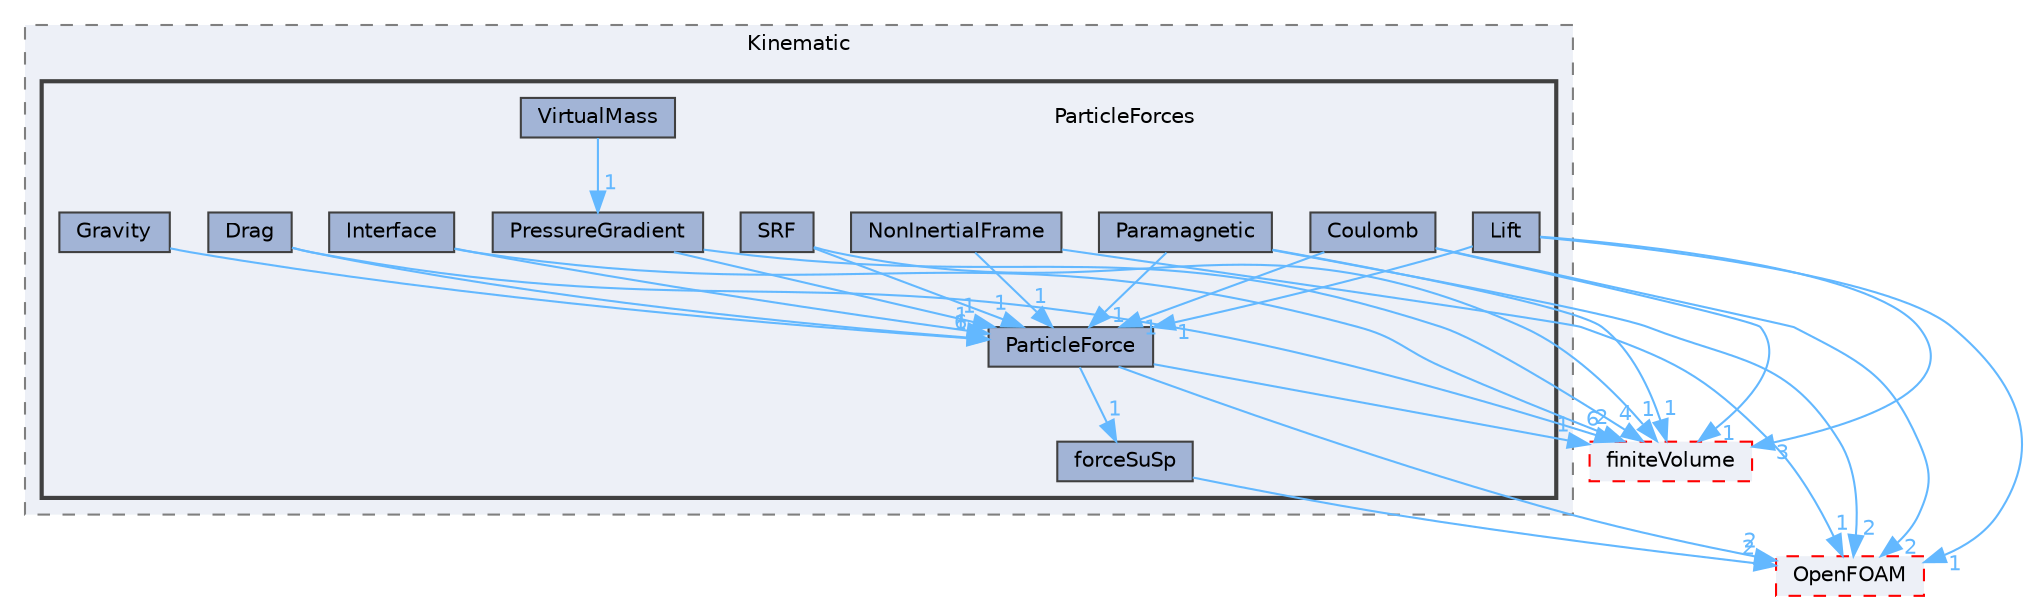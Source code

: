 digraph "src/lagrangian/intermediate/submodels/Kinematic/ParticleForces"
{
 // LATEX_PDF_SIZE
  bgcolor="transparent";
  edge [fontname=Helvetica,fontsize=10,labelfontname=Helvetica,labelfontsize=10];
  node [fontname=Helvetica,fontsize=10,shape=box,height=0.2,width=0.4];
  compound=true
  subgraph clusterdir_280ce042c33ce1e00a1fb89491254772 {
    graph [ bgcolor="#edf0f7", pencolor="grey50", label="Kinematic", fontname=Helvetica,fontsize=10 style="filled,dashed", URL="dir_280ce042c33ce1e00a1fb89491254772.html",tooltip=""]
  subgraph clusterdir_7880c6dec9d81c909715027e243e12ba {
    graph [ bgcolor="#edf0f7", pencolor="grey25", label="", fontname=Helvetica,fontsize=10 style="filled,bold", URL="dir_7880c6dec9d81c909715027e243e12ba.html",tooltip=""]
    dir_7880c6dec9d81c909715027e243e12ba [shape=plaintext, label="ParticleForces"];
  dir_e4723b679a0ac2f309cc3a909144f4ce [label="Coulomb", fillcolor="#a2b4d6", color="grey25", style="filled", URL="dir_e4723b679a0ac2f309cc3a909144f4ce.html",tooltip=""];
  dir_620819115bb7ac1ed0b4d6e4ce0b4bd5 [label="Drag", fillcolor="#a2b4d6", color="grey25", style="filled", URL="dir_620819115bb7ac1ed0b4d6e4ce0b4bd5.html",tooltip=""];
  dir_294de1ccd4be9c8537f221ea9a79b8a4 [label="forceSuSp", fillcolor="#a2b4d6", color="grey25", style="filled", URL="dir_294de1ccd4be9c8537f221ea9a79b8a4.html",tooltip=""];
  dir_73ebb4b10fbad1d39c50dd5f9abfaa0b [label="Gravity", fillcolor="#a2b4d6", color="grey25", style="filled", URL="dir_73ebb4b10fbad1d39c50dd5f9abfaa0b.html",tooltip=""];
  dir_97fcb2e3655171de5d70124b5ca54f95 [label="Interface", fillcolor="#a2b4d6", color="grey25", style="filled", URL="dir_97fcb2e3655171de5d70124b5ca54f95.html",tooltip=""];
  dir_6635d9aa68d59377dd7165d1393d2e30 [label="Lift", fillcolor="#a2b4d6", color="grey25", style="filled", URL="dir_6635d9aa68d59377dd7165d1393d2e30.html",tooltip=""];
  dir_a67c8844d84f0b9e1806d87920d6dd7b [label="NonInertialFrame", fillcolor="#a2b4d6", color="grey25", style="filled", URL="dir_a67c8844d84f0b9e1806d87920d6dd7b.html",tooltip=""];
  dir_ca6dc2bb1f92af0cb20ed4d61f551a1e [label="Paramagnetic", fillcolor="#a2b4d6", color="grey25", style="filled", URL="dir_ca6dc2bb1f92af0cb20ed4d61f551a1e.html",tooltip=""];
  dir_6ac06ece5f26f1196a12108b46c15ea0 [label="ParticleForce", fillcolor="#a2b4d6", color="grey25", style="filled", URL="dir_6ac06ece5f26f1196a12108b46c15ea0.html",tooltip=""];
  dir_8bbab2dbb32d23bd43d75794511401a7 [label="PressureGradient", fillcolor="#a2b4d6", color="grey25", style="filled", URL="dir_8bbab2dbb32d23bd43d75794511401a7.html",tooltip=""];
  dir_315aca031367fa606a444aa12d4b9a9e [label="SRF", fillcolor="#a2b4d6", color="grey25", style="filled", URL="dir_315aca031367fa606a444aa12d4b9a9e.html",tooltip=""];
  dir_1d12eb0b3e88571fb9125cdb15b9cc5f [label="VirtualMass", fillcolor="#a2b4d6", color="grey25", style="filled", URL="dir_1d12eb0b3e88571fb9125cdb15b9cc5f.html",tooltip=""];
  }
  }
  dir_9bd15774b555cf7259a6fa18f99fe99b [label="finiteVolume", fillcolor="#edf0f7", color="red", style="filled,dashed", URL="dir_9bd15774b555cf7259a6fa18f99fe99b.html",tooltip=""];
  dir_c5473ff19b20e6ec4dfe5c310b3778a8 [label="OpenFOAM", fillcolor="#edf0f7", color="red", style="filled,dashed", URL="dir_c5473ff19b20e6ec4dfe5c310b3778a8.html",tooltip=""];
  dir_e4723b679a0ac2f309cc3a909144f4ce->dir_6ac06ece5f26f1196a12108b46c15ea0 [headlabel="1", labeldistance=1.5 headhref="dir_000701_002799.html" href="dir_000701_002799.html" color="steelblue1" fontcolor="steelblue1"];
  dir_e4723b679a0ac2f309cc3a909144f4ce->dir_9bd15774b555cf7259a6fa18f99fe99b [headlabel="1", labeldistance=1.5 headhref="dir_000701_001387.html" href="dir_000701_001387.html" color="steelblue1" fontcolor="steelblue1"];
  dir_e4723b679a0ac2f309cc3a909144f4ce->dir_c5473ff19b20e6ec4dfe5c310b3778a8 [headlabel="2", labeldistance=1.5 headhref="dir_000701_002695.html" href="dir_000701_002695.html" color="steelblue1" fontcolor="steelblue1"];
  dir_620819115bb7ac1ed0b4d6e4ce0b4bd5->dir_6ac06ece5f26f1196a12108b46c15ea0 [headlabel="6", labeldistance=1.5 headhref="dir_001038_002799.html" href="dir_001038_002799.html" color="steelblue1" fontcolor="steelblue1"];
  dir_620819115bb7ac1ed0b4d6e4ce0b4bd5->dir_9bd15774b555cf7259a6fa18f99fe99b [headlabel="6", labeldistance=1.5 headhref="dir_001038_001387.html" href="dir_001038_001387.html" color="steelblue1" fontcolor="steelblue1"];
  dir_294de1ccd4be9c8537f221ea9a79b8a4->dir_c5473ff19b20e6ec4dfe5c310b3778a8 [headlabel="2", labeldistance=1.5 headhref="dir_001481_002695.html" href="dir_001481_002695.html" color="steelblue1" fontcolor="steelblue1"];
  dir_73ebb4b10fbad1d39c50dd5f9abfaa0b->dir_6ac06ece5f26f1196a12108b46c15ea0 [headlabel="1", labeldistance=1.5 headhref="dir_001681_002799.html" href="dir_001681_002799.html" color="steelblue1" fontcolor="steelblue1"];
  dir_97fcb2e3655171de5d70124b5ca54f95->dir_6ac06ece5f26f1196a12108b46c15ea0 [headlabel="1", labeldistance=1.5 headhref="dir_001886_002799.html" href="dir_001886_002799.html" color="steelblue1" fontcolor="steelblue1"];
  dir_97fcb2e3655171de5d70124b5ca54f95->dir_9bd15774b555cf7259a6fa18f99fe99b [headlabel="2", labeldistance=1.5 headhref="dir_001886_001387.html" href="dir_001886_001387.html" color="steelblue1" fontcolor="steelblue1"];
  dir_6635d9aa68d59377dd7165d1393d2e30->dir_9bd15774b555cf7259a6fa18f99fe99b [headlabel="3", labeldistance=1.5 headhref="dir_002149_001387.html" href="dir_002149_001387.html" color="steelblue1" fontcolor="steelblue1"];
  dir_6635d9aa68d59377dd7165d1393d2e30->dir_6ac06ece5f26f1196a12108b46c15ea0 [headlabel="1", labeldistance=1.5 headhref="dir_002149_002799.html" href="dir_002149_002799.html" color="steelblue1" fontcolor="steelblue1"];
  dir_6635d9aa68d59377dd7165d1393d2e30->dir_c5473ff19b20e6ec4dfe5c310b3778a8 [headlabel="1", labeldistance=1.5 headhref="dir_002149_002695.html" href="dir_002149_002695.html" color="steelblue1" fontcolor="steelblue1"];
  dir_a67c8844d84f0b9e1806d87920d6dd7b->dir_6ac06ece5f26f1196a12108b46c15ea0 [headlabel="1", labeldistance=1.5 headhref="dir_002571_002799.html" href="dir_002571_002799.html" color="steelblue1" fontcolor="steelblue1"];
  dir_a67c8844d84f0b9e1806d87920d6dd7b->dir_c5473ff19b20e6ec4dfe5c310b3778a8 [headlabel="1", labeldistance=1.5 headhref="dir_002571_002695.html" href="dir_002571_002695.html" color="steelblue1" fontcolor="steelblue1"];
  dir_ca6dc2bb1f92af0cb20ed4d61f551a1e->dir_6ac06ece5f26f1196a12108b46c15ea0 [headlabel="1", labeldistance=1.5 headhref="dir_002782_002799.html" href="dir_002782_002799.html" color="steelblue1" fontcolor="steelblue1"];
  dir_ca6dc2bb1f92af0cb20ed4d61f551a1e->dir_9bd15774b555cf7259a6fa18f99fe99b [headlabel="1", labeldistance=1.5 headhref="dir_002782_001387.html" href="dir_002782_001387.html" color="steelblue1" fontcolor="steelblue1"];
  dir_ca6dc2bb1f92af0cb20ed4d61f551a1e->dir_c5473ff19b20e6ec4dfe5c310b3778a8 [headlabel="2", labeldistance=1.5 headhref="dir_002782_002695.html" href="dir_002782_002695.html" color="steelblue1" fontcolor="steelblue1"];
  dir_6ac06ece5f26f1196a12108b46c15ea0->dir_294de1ccd4be9c8537f221ea9a79b8a4 [headlabel="1", labeldistance=1.5 headhref="dir_002799_001481.html" href="dir_002799_001481.html" color="steelblue1" fontcolor="steelblue1"];
  dir_6ac06ece5f26f1196a12108b46c15ea0->dir_9bd15774b555cf7259a6fa18f99fe99b [headlabel="1", labeldistance=1.5 headhref="dir_002799_001387.html" href="dir_002799_001387.html" color="steelblue1" fontcolor="steelblue1"];
  dir_6ac06ece5f26f1196a12108b46c15ea0->dir_c5473ff19b20e6ec4dfe5c310b3778a8 [headlabel="2", labeldistance=1.5 headhref="dir_002799_002695.html" href="dir_002799_002695.html" color="steelblue1" fontcolor="steelblue1"];
  dir_8bbab2dbb32d23bd43d75794511401a7->dir_6ac06ece5f26f1196a12108b46c15ea0 [headlabel="1", labeldistance=1.5 headhref="dir_003047_002799.html" href="dir_003047_002799.html" color="steelblue1" fontcolor="steelblue1"];
  dir_8bbab2dbb32d23bd43d75794511401a7->dir_9bd15774b555cf7259a6fa18f99fe99b [headlabel="4", labeldistance=1.5 headhref="dir_003047_001387.html" href="dir_003047_001387.html" color="steelblue1" fontcolor="steelblue1"];
  dir_315aca031367fa606a444aa12d4b9a9e->dir_6ac06ece5f26f1196a12108b46c15ea0 [headlabel="1", labeldistance=1.5 headhref="dir_003731_002799.html" href="dir_003731_002799.html" color="steelblue1" fontcolor="steelblue1"];
  dir_315aca031367fa606a444aa12d4b9a9e->dir_9bd15774b555cf7259a6fa18f99fe99b [headlabel="1", labeldistance=1.5 headhref="dir_003731_001387.html" href="dir_003731_001387.html" color="steelblue1" fontcolor="steelblue1"];
  dir_1d12eb0b3e88571fb9125cdb15b9cc5f->dir_8bbab2dbb32d23bd43d75794511401a7 [headlabel="1", labeldistance=1.5 headhref="dir_004276_003047.html" href="dir_004276_003047.html" color="steelblue1" fontcolor="steelblue1"];
}
